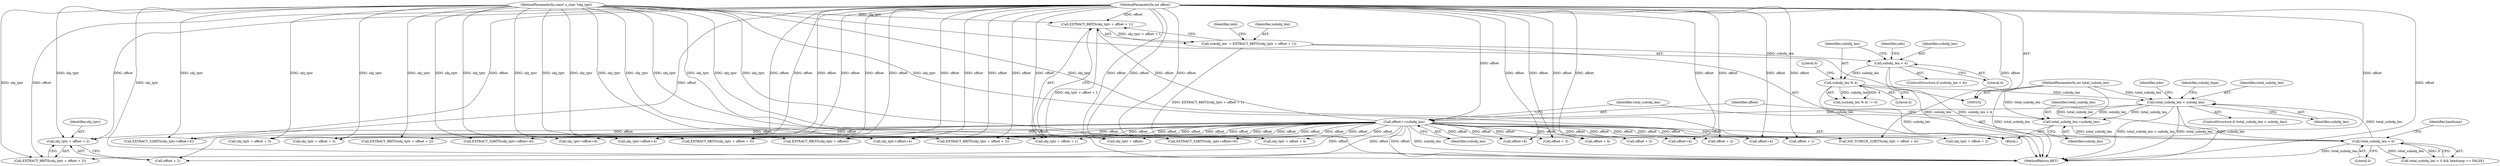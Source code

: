 digraph "0_tcpdump_d97e94223720684c6aa740ff219e0d19426c2220_0@pointer" {
"1000197" [label="(Call,obj_tptr + offset + 2)"];
"1000104" [label="(MethodParameterIn,const u_char *obj_tptr)"];
"1000106" [label="(MethodParameterIn,int offset)"];
"1000301" [label="(Call,offset+=subobj_len)"];
"1000174" [label="(Call,total_subobj_len < subobj_len)"];
"1000117" [label="(Call,total_subobj_len > 0)"];
"1000298" [label="(Call,total_subobj_len-=subobj_len)"];
"1000105" [label="(MethodParameterIn,int total_subobj_len)"];
"1000163" [label="(Call,subobj_len % 4)"];
"1000152" [label="(Call,subobj_len < 4)"];
"1000130" [label="(Call,subobj_len  = EXTRACT_8BITS(obj_tptr + offset + 1))"];
"1000132" [label="(Call,EXTRACT_8BITS(obj_tptr + offset + 1))"];
"1000205" [label="(Call,offset + 2)"];
"1000154" [label="(Literal,4)"];
"1000135" [label="(Call,offset + 1)"];
"1000220" [label="(Call,offset + 3)"];
"1000287" [label="(Call,obj_tptr+offset+4)"];
"1000217" [label="(Call,EXTRACT_8BITS(obj_tptr + offset + 3))"];
"1000261" [label="(Call,EXTRACT_32BITS(obj_tptr+offset+8))"];
"1000175" [label="(Identifier,total_subobj_len)"];
"1000176" [label="(Identifier,subobj_len)"];
"1000117" [label="(Call,total_subobj_len > 0)"];
"1000229" [label="(Call,ND_TCHECK_32BITS(obj_tptr + offset + 4))"];
"1000163" [label="(Call,subobj_len % 4)"];
"1000203" [label="(Call,obj_tptr + offset + 2)"];
"1000196" [label="(Call,EXTRACT_8BITS(obj_tptr + offset + 2))"];
"1000119" [label="(Literal,0)"];
"1000302" [label="(Identifier,offset)"];
"1000301" [label="(Call,offset+=subobj_len)"];
"1000224" [label="(Call,obj_tptr + offset + 3)"];
"1000226" [label="(Call,offset + 3)"];
"1000218" [label="(Call,obj_tptr + offset + 3)"];
"1000174" [label="(Call,total_subobj_len < subobj_len)"];
"1000298" [label="(Call,total_subobj_len-=subobj_len)"];
"1000166" [label="(Literal,0)"];
"1000152" [label="(Call,subobj_len < 4)"];
"1000140" [label="(Identifier,ndo)"];
"1000202" [label="(Call,EXTRACT_8BITS(obj_tptr + offset + 2))"];
"1000239" [label="(Call,EXTRACT_32BITS(obj_tptr+offset+4))"];
"1000162" [label="(Call,(subobj_len % 4) != 0)"];
"1000262" [label="(Call,obj_tptr+offset+8)"];
"1000240" [label="(Call,obj_tptr+offset+4)"];
"1000180" [label="(Identifier,ndo)"];
"1000299" [label="(Identifier,total_subobj_len)"];
"1000151" [label="(ControlStructure,if (subobj_len < 4))"];
"1000104" [label="(MethodParameterIn,const u_char *obj_tptr)"];
"1000131" [label="(Identifier,subobj_len)"];
"1000242" [label="(Call,offset+4)"];
"1000153" [label="(Identifier,subobj_len)"];
"1000289" [label="(Call,offset+4)"];
"1000116" [label="(Call,total_subobj_len > 0 && hexdump == FALSE)"];
"1000264" [label="(Call,offset+8)"];
"1000232" [label="(Call,offset + 4)"];
"1000173" [label="(ControlStructure,if (total_subobj_len < subobj_len))"];
"1000164" [label="(Identifier,subobj_len)"];
"1000127" [label="(Call,obj_tptr + offset)"];
"1000132" [label="(Call,EXTRACT_8BITS(obj_tptr + offset + 1))"];
"1000118" [label="(Identifier,total_subobj_len)"];
"1000165" [label="(Literal,4)"];
"1000199" [label="(Call,offset + 2)"];
"1000198" [label="(Identifier,obj_tptr)"];
"1000310" [label="(MethodReturn,RET)"];
"1000121" [label="(Identifier,hexdump)"];
"1000106" [label="(MethodParameterIn,int offset)"];
"1000230" [label="(Call,obj_tptr + offset + 4)"];
"1000286" [label="(Call,EXTRACT_32BITS(obj_tptr+offset+4))"];
"1000303" [label="(Identifier,subobj_len)"];
"1000105" [label="(MethodParameterIn,int total_subobj_len)"];
"1000123" [label="(Block,)"];
"1000133" [label="(Call,obj_tptr + offset + 1)"];
"1000184" [label="(Identifier,subobj_type)"];
"1000223" [label="(Call,EXTRACT_8BITS(obj_tptr + offset + 3))"];
"1000158" [label="(Identifier,ndo)"];
"1000130" [label="(Call,subobj_len  = EXTRACT_8BITS(obj_tptr + offset + 1))"];
"1000126" [label="(Call,EXTRACT_8BITS(obj_tptr + offset))"];
"1000197" [label="(Call,obj_tptr + offset + 2)"];
"1000300" [label="(Identifier,subobj_len)"];
"1000197" -> "1000196"  [label="AST: "];
"1000197" -> "1000199"  [label="CFG: "];
"1000198" -> "1000197"  [label="AST: "];
"1000199" -> "1000197"  [label="AST: "];
"1000196" -> "1000197"  [label="CFG: "];
"1000104" -> "1000197"  [label="DDG: obj_tptr"];
"1000106" -> "1000197"  [label="DDG: offset"];
"1000301" -> "1000197"  [label="DDG: offset"];
"1000104" -> "1000102"  [label="AST: "];
"1000104" -> "1000310"  [label="DDG: obj_tptr"];
"1000104" -> "1000126"  [label="DDG: obj_tptr"];
"1000104" -> "1000127"  [label="DDG: obj_tptr"];
"1000104" -> "1000132"  [label="DDG: obj_tptr"];
"1000104" -> "1000133"  [label="DDG: obj_tptr"];
"1000104" -> "1000196"  [label="DDG: obj_tptr"];
"1000104" -> "1000202"  [label="DDG: obj_tptr"];
"1000104" -> "1000203"  [label="DDG: obj_tptr"];
"1000104" -> "1000217"  [label="DDG: obj_tptr"];
"1000104" -> "1000218"  [label="DDG: obj_tptr"];
"1000104" -> "1000223"  [label="DDG: obj_tptr"];
"1000104" -> "1000224"  [label="DDG: obj_tptr"];
"1000104" -> "1000229"  [label="DDG: obj_tptr"];
"1000104" -> "1000230"  [label="DDG: obj_tptr"];
"1000104" -> "1000239"  [label="DDG: obj_tptr"];
"1000104" -> "1000240"  [label="DDG: obj_tptr"];
"1000104" -> "1000261"  [label="DDG: obj_tptr"];
"1000104" -> "1000262"  [label="DDG: obj_tptr"];
"1000104" -> "1000286"  [label="DDG: obj_tptr"];
"1000104" -> "1000287"  [label="DDG: obj_tptr"];
"1000106" -> "1000102"  [label="AST: "];
"1000106" -> "1000310"  [label="DDG: offset"];
"1000106" -> "1000126"  [label="DDG: offset"];
"1000106" -> "1000127"  [label="DDG: offset"];
"1000106" -> "1000132"  [label="DDG: offset"];
"1000106" -> "1000133"  [label="DDG: offset"];
"1000106" -> "1000135"  [label="DDG: offset"];
"1000106" -> "1000196"  [label="DDG: offset"];
"1000106" -> "1000199"  [label="DDG: offset"];
"1000106" -> "1000202"  [label="DDG: offset"];
"1000106" -> "1000203"  [label="DDG: offset"];
"1000106" -> "1000205"  [label="DDG: offset"];
"1000106" -> "1000217"  [label="DDG: offset"];
"1000106" -> "1000218"  [label="DDG: offset"];
"1000106" -> "1000220"  [label="DDG: offset"];
"1000106" -> "1000223"  [label="DDG: offset"];
"1000106" -> "1000224"  [label="DDG: offset"];
"1000106" -> "1000226"  [label="DDG: offset"];
"1000106" -> "1000229"  [label="DDG: offset"];
"1000106" -> "1000230"  [label="DDG: offset"];
"1000106" -> "1000232"  [label="DDG: offset"];
"1000106" -> "1000239"  [label="DDG: offset"];
"1000106" -> "1000240"  [label="DDG: offset"];
"1000106" -> "1000242"  [label="DDG: offset"];
"1000106" -> "1000261"  [label="DDG: offset"];
"1000106" -> "1000262"  [label="DDG: offset"];
"1000106" -> "1000264"  [label="DDG: offset"];
"1000106" -> "1000286"  [label="DDG: offset"];
"1000106" -> "1000287"  [label="DDG: offset"];
"1000106" -> "1000289"  [label="DDG: offset"];
"1000106" -> "1000301"  [label="DDG: offset"];
"1000301" -> "1000123"  [label="AST: "];
"1000301" -> "1000303"  [label="CFG: "];
"1000302" -> "1000301"  [label="AST: "];
"1000303" -> "1000301"  [label="AST: "];
"1000118" -> "1000301"  [label="CFG: "];
"1000301" -> "1000310"  [label="DDG: subobj_len"];
"1000301" -> "1000310"  [label="DDG: offset"];
"1000301" -> "1000126"  [label="DDG: offset"];
"1000301" -> "1000127"  [label="DDG: offset"];
"1000301" -> "1000132"  [label="DDG: offset"];
"1000301" -> "1000133"  [label="DDG: offset"];
"1000301" -> "1000135"  [label="DDG: offset"];
"1000301" -> "1000196"  [label="DDG: offset"];
"1000301" -> "1000199"  [label="DDG: offset"];
"1000301" -> "1000202"  [label="DDG: offset"];
"1000301" -> "1000203"  [label="DDG: offset"];
"1000301" -> "1000205"  [label="DDG: offset"];
"1000301" -> "1000217"  [label="DDG: offset"];
"1000301" -> "1000218"  [label="DDG: offset"];
"1000301" -> "1000220"  [label="DDG: offset"];
"1000301" -> "1000223"  [label="DDG: offset"];
"1000301" -> "1000224"  [label="DDG: offset"];
"1000301" -> "1000226"  [label="DDG: offset"];
"1000301" -> "1000229"  [label="DDG: offset"];
"1000301" -> "1000230"  [label="DDG: offset"];
"1000301" -> "1000232"  [label="DDG: offset"];
"1000301" -> "1000239"  [label="DDG: offset"];
"1000301" -> "1000240"  [label="DDG: offset"];
"1000301" -> "1000242"  [label="DDG: offset"];
"1000301" -> "1000261"  [label="DDG: offset"];
"1000301" -> "1000262"  [label="DDG: offset"];
"1000301" -> "1000264"  [label="DDG: offset"];
"1000301" -> "1000286"  [label="DDG: offset"];
"1000301" -> "1000287"  [label="DDG: offset"];
"1000301" -> "1000289"  [label="DDG: offset"];
"1000174" -> "1000301"  [label="DDG: subobj_len"];
"1000174" -> "1000173"  [label="AST: "];
"1000174" -> "1000176"  [label="CFG: "];
"1000175" -> "1000174"  [label="AST: "];
"1000176" -> "1000174"  [label="AST: "];
"1000180" -> "1000174"  [label="CFG: "];
"1000184" -> "1000174"  [label="CFG: "];
"1000174" -> "1000310"  [label="DDG: subobj_len"];
"1000174" -> "1000310"  [label="DDG: total_subobj_len < subobj_len"];
"1000174" -> "1000310"  [label="DDG: total_subobj_len"];
"1000117" -> "1000174"  [label="DDG: total_subobj_len"];
"1000105" -> "1000174"  [label="DDG: total_subobj_len"];
"1000163" -> "1000174"  [label="DDG: subobj_len"];
"1000174" -> "1000298"  [label="DDG: subobj_len"];
"1000174" -> "1000298"  [label="DDG: total_subobj_len"];
"1000117" -> "1000116"  [label="AST: "];
"1000117" -> "1000119"  [label="CFG: "];
"1000118" -> "1000117"  [label="AST: "];
"1000119" -> "1000117"  [label="AST: "];
"1000121" -> "1000117"  [label="CFG: "];
"1000116" -> "1000117"  [label="CFG: "];
"1000117" -> "1000310"  [label="DDG: total_subobj_len"];
"1000117" -> "1000116"  [label="DDG: total_subobj_len"];
"1000117" -> "1000116"  [label="DDG: 0"];
"1000298" -> "1000117"  [label="DDG: total_subobj_len"];
"1000105" -> "1000117"  [label="DDG: total_subobj_len"];
"1000298" -> "1000123"  [label="AST: "];
"1000298" -> "1000300"  [label="CFG: "];
"1000299" -> "1000298"  [label="AST: "];
"1000300" -> "1000298"  [label="AST: "];
"1000302" -> "1000298"  [label="CFG: "];
"1000105" -> "1000298"  [label="DDG: total_subobj_len"];
"1000105" -> "1000102"  [label="AST: "];
"1000105" -> "1000310"  [label="DDG: total_subobj_len"];
"1000163" -> "1000162"  [label="AST: "];
"1000163" -> "1000165"  [label="CFG: "];
"1000164" -> "1000163"  [label="AST: "];
"1000165" -> "1000163"  [label="AST: "];
"1000166" -> "1000163"  [label="CFG: "];
"1000163" -> "1000310"  [label="DDG: subobj_len"];
"1000163" -> "1000162"  [label="DDG: subobj_len"];
"1000163" -> "1000162"  [label="DDG: 4"];
"1000152" -> "1000163"  [label="DDG: subobj_len"];
"1000152" -> "1000151"  [label="AST: "];
"1000152" -> "1000154"  [label="CFG: "];
"1000153" -> "1000152"  [label="AST: "];
"1000154" -> "1000152"  [label="AST: "];
"1000158" -> "1000152"  [label="CFG: "];
"1000164" -> "1000152"  [label="CFG: "];
"1000152" -> "1000310"  [label="DDG: subobj_len < 4"];
"1000152" -> "1000310"  [label="DDG: subobj_len"];
"1000130" -> "1000152"  [label="DDG: subobj_len"];
"1000130" -> "1000123"  [label="AST: "];
"1000130" -> "1000132"  [label="CFG: "];
"1000131" -> "1000130"  [label="AST: "];
"1000132" -> "1000130"  [label="AST: "];
"1000140" -> "1000130"  [label="CFG: "];
"1000130" -> "1000310"  [label="DDG: EXTRACT_8BITS(obj_tptr + offset + 1)"];
"1000132" -> "1000130"  [label="DDG: obj_tptr + offset + 1"];
"1000132" -> "1000133"  [label="CFG: "];
"1000133" -> "1000132"  [label="AST: "];
"1000132" -> "1000310"  [label="DDG: obj_tptr + offset + 1"];
}

